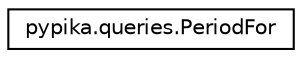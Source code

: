 digraph "Graphical Class Hierarchy"
{
 // LATEX_PDF_SIZE
  edge [fontname="Helvetica",fontsize="10",labelfontname="Helvetica",labelfontsize="10"];
  node [fontname="Helvetica",fontsize="10",shape=record];
  rankdir="LR";
  Node0 [label="pypika.queries.PeriodFor",height=0.2,width=0.4,color="black", fillcolor="white", style="filled",URL="$classpypika_1_1queries_1_1PeriodFor.html",tooltip=" "];
}

